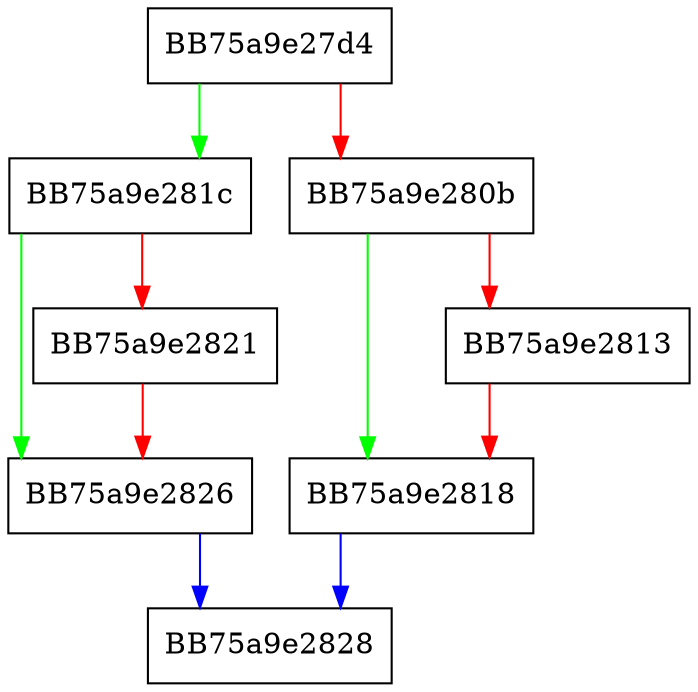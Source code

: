 digraph set_current_classifier_device {
  node [shape="box"];
  graph [splines=ortho];
  BB75a9e27d4 -> BB75a9e281c [color="green"];
  BB75a9e27d4 -> BB75a9e280b [color="red"];
  BB75a9e280b -> BB75a9e2818 [color="green"];
  BB75a9e280b -> BB75a9e2813 [color="red"];
  BB75a9e2813 -> BB75a9e2818 [color="red"];
  BB75a9e2818 -> BB75a9e2828 [color="blue"];
  BB75a9e281c -> BB75a9e2826 [color="green"];
  BB75a9e281c -> BB75a9e2821 [color="red"];
  BB75a9e2821 -> BB75a9e2826 [color="red"];
  BB75a9e2826 -> BB75a9e2828 [color="blue"];
}